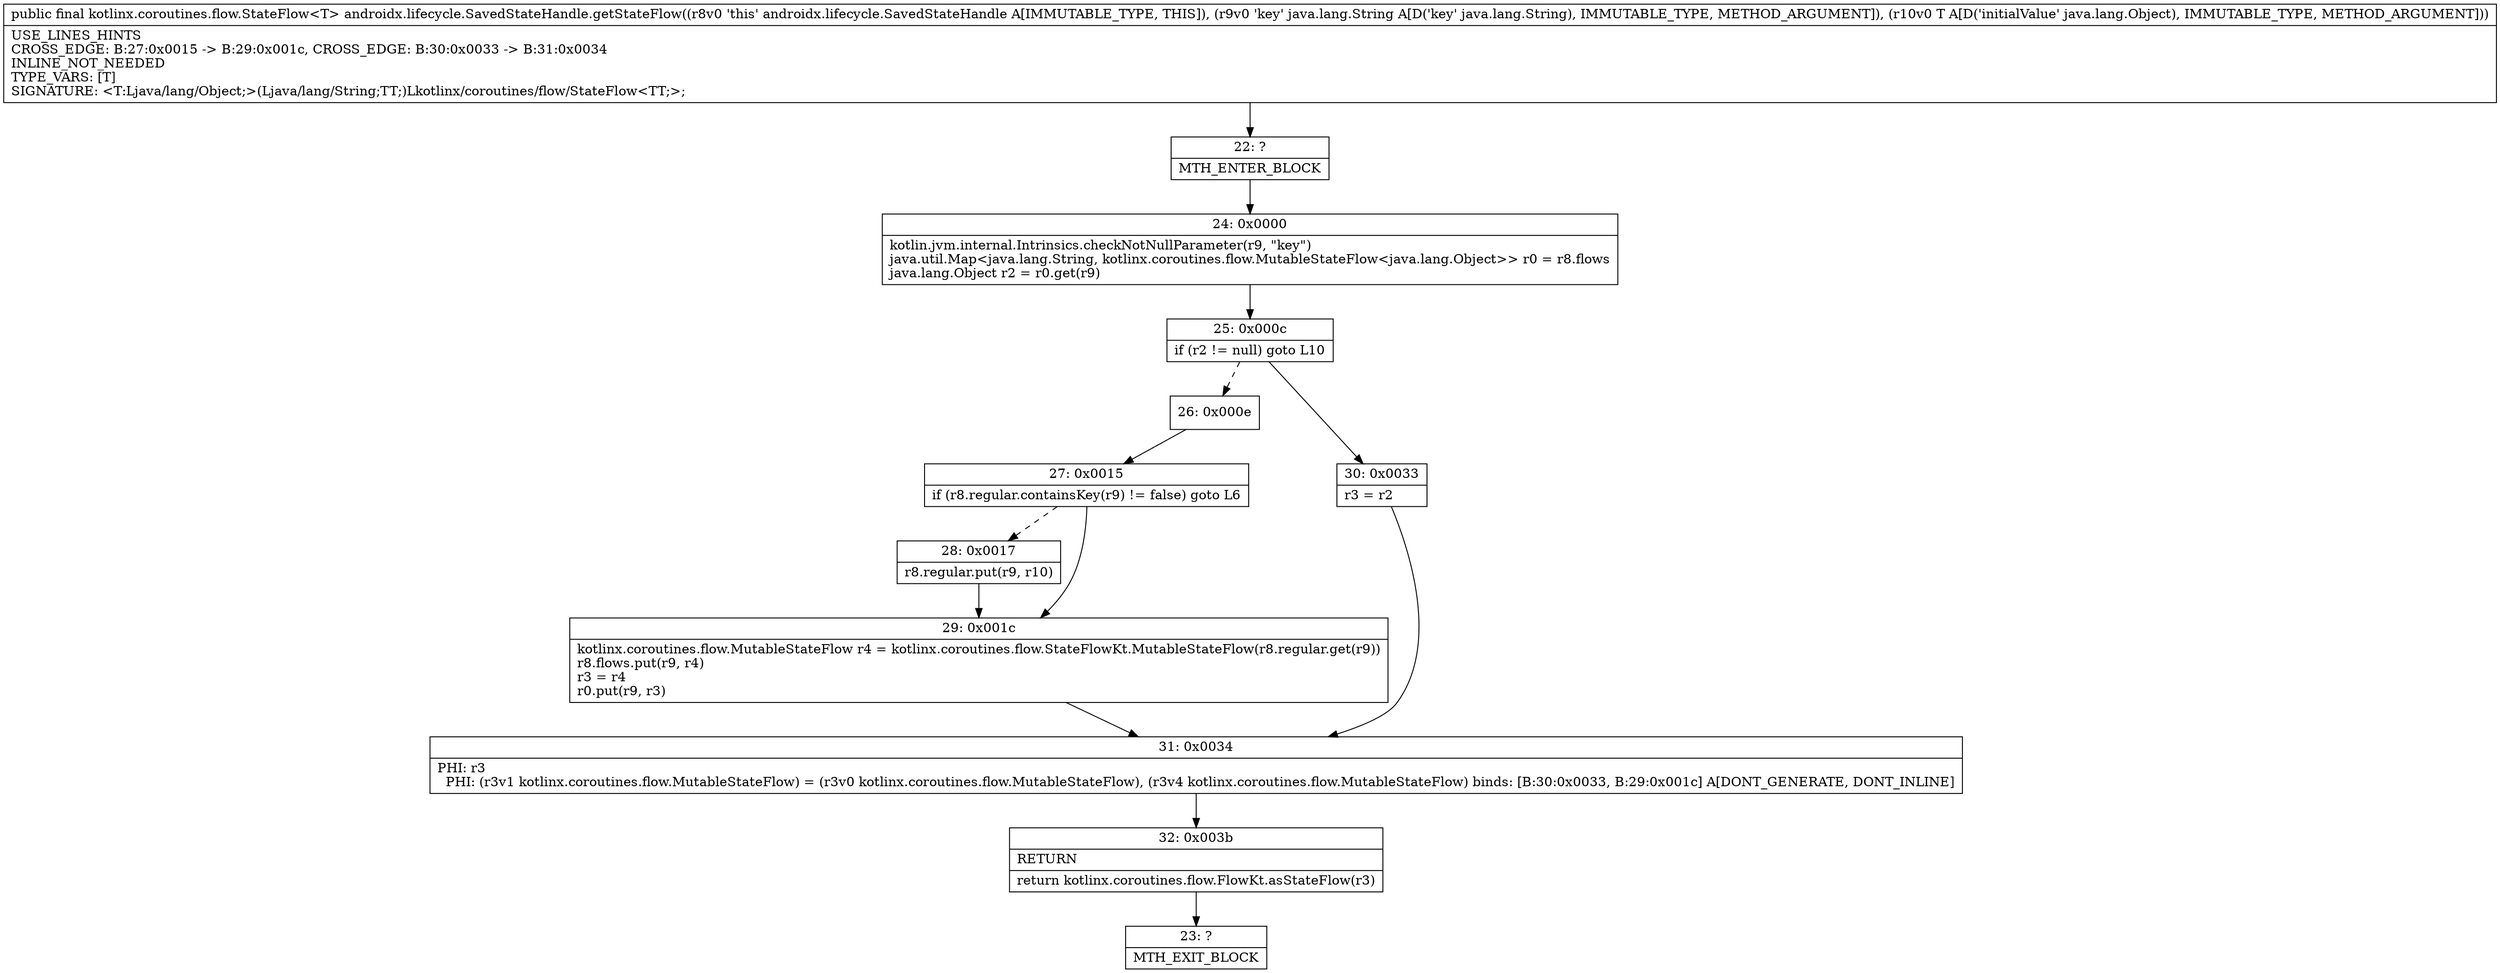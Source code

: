 digraph "CFG forandroidx.lifecycle.SavedStateHandle.getStateFlow(Ljava\/lang\/String;Ljava\/lang\/Object;)Lkotlinx\/coroutines\/flow\/StateFlow;" {
Node_22 [shape=record,label="{22\:\ ?|MTH_ENTER_BLOCK\l}"];
Node_24 [shape=record,label="{24\:\ 0x0000|kotlin.jvm.internal.Intrinsics.checkNotNullParameter(r9, \"key\")\ljava.util.Map\<java.lang.String, kotlinx.coroutines.flow.MutableStateFlow\<java.lang.Object\>\> r0 = r8.flows\ljava.lang.Object r2 = r0.get(r9)\l}"];
Node_25 [shape=record,label="{25\:\ 0x000c|if (r2 != null) goto L10\l}"];
Node_26 [shape=record,label="{26\:\ 0x000e}"];
Node_27 [shape=record,label="{27\:\ 0x0015|if (r8.regular.containsKey(r9) != false) goto L6\l}"];
Node_28 [shape=record,label="{28\:\ 0x0017|r8.regular.put(r9, r10)\l}"];
Node_29 [shape=record,label="{29\:\ 0x001c|kotlinx.coroutines.flow.MutableStateFlow r4 = kotlinx.coroutines.flow.StateFlowKt.MutableStateFlow(r8.regular.get(r9))\lr8.flows.put(r9, r4)\lr3 = r4\lr0.put(r9, r3)\l}"];
Node_31 [shape=record,label="{31\:\ 0x0034|PHI: r3 \l  PHI: (r3v1 kotlinx.coroutines.flow.MutableStateFlow) = (r3v0 kotlinx.coroutines.flow.MutableStateFlow), (r3v4 kotlinx.coroutines.flow.MutableStateFlow) binds: [B:30:0x0033, B:29:0x001c] A[DONT_GENERATE, DONT_INLINE]\l}"];
Node_32 [shape=record,label="{32\:\ 0x003b|RETURN\l|return kotlinx.coroutines.flow.FlowKt.asStateFlow(r3)\l}"];
Node_23 [shape=record,label="{23\:\ ?|MTH_EXIT_BLOCK\l}"];
Node_30 [shape=record,label="{30\:\ 0x0033|r3 = r2\l}"];
MethodNode[shape=record,label="{public final kotlinx.coroutines.flow.StateFlow\<T\> androidx.lifecycle.SavedStateHandle.getStateFlow((r8v0 'this' androidx.lifecycle.SavedStateHandle A[IMMUTABLE_TYPE, THIS]), (r9v0 'key' java.lang.String A[D('key' java.lang.String), IMMUTABLE_TYPE, METHOD_ARGUMENT]), (r10v0 T A[D('initialValue' java.lang.Object), IMMUTABLE_TYPE, METHOD_ARGUMENT]))  | USE_LINES_HINTS\lCROSS_EDGE: B:27:0x0015 \-\> B:29:0x001c, CROSS_EDGE: B:30:0x0033 \-\> B:31:0x0034\lINLINE_NOT_NEEDED\lTYPE_VARS: [T]\lSIGNATURE: \<T:Ljava\/lang\/Object;\>(Ljava\/lang\/String;TT;)Lkotlinx\/coroutines\/flow\/StateFlow\<TT;\>;\l}"];
MethodNode -> Node_22;Node_22 -> Node_24;
Node_24 -> Node_25;
Node_25 -> Node_26[style=dashed];
Node_25 -> Node_30;
Node_26 -> Node_27;
Node_27 -> Node_28[style=dashed];
Node_27 -> Node_29;
Node_28 -> Node_29;
Node_29 -> Node_31;
Node_31 -> Node_32;
Node_32 -> Node_23;
Node_30 -> Node_31;
}


